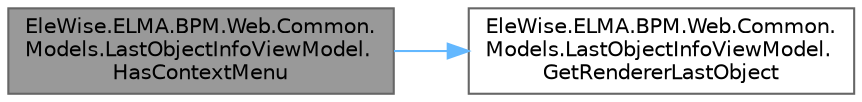 digraph "EleWise.ELMA.BPM.Web.Common.Models.LastObjectInfoViewModel.HasContextMenu"
{
 // LATEX_PDF_SIZE
  bgcolor="transparent";
  edge [fontname=Helvetica,fontsize=10,labelfontname=Helvetica,labelfontsize=10];
  node [fontname=Helvetica,fontsize=10,shape=box,height=0.2,width=0.4];
  rankdir="LR";
  Node1 [id="Node000001",label="EleWise.ELMA.BPM.Web.Common.\lModels.LastObjectInfoViewModel.\lHasContextMenu",height=0.2,width=0.4,color="gray40", fillcolor="grey60", style="filled", fontcolor="black",tooltip="Есть ли контекстная менюшка"];
  Node1 -> Node2 [id="edge1_Node000001_Node000002",color="steelblue1",style="solid",tooltip=" "];
  Node2 [id="Node000002",label="EleWise.ELMA.BPM.Web.Common.\lModels.LastObjectInfoViewModel.\lGetRendererLastObject",height=0.2,width=0.4,color="grey40", fillcolor="white", style="filled",URL="$class_ele_wise_1_1_e_l_m_a_1_1_b_p_m_1_1_web_1_1_common_1_1_models_1_1_last_object_info_view_model.html#a48d18068e4238d3f177048d56c6472a2",tooltip="Получить рендерер"];
}
